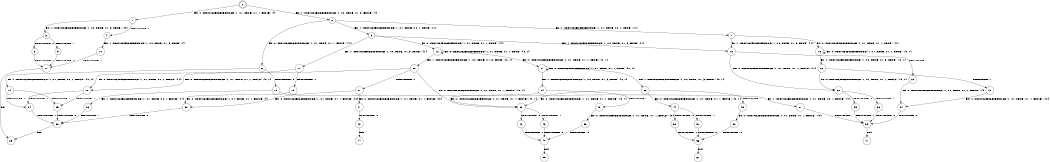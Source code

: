 digraph BCG {
size = "7, 10.5";
center = TRUE;
node [shape = circle];
0 [peripheries = 2];
0 -> 1 [label = "EX !0 !ATOMIC_EXCH_BRANCH (1, +1, TRUE, +1, 1, FALSE) !{}"];
0 -> 2 [label = "EX !1 !ATOMIC_EXCH_BRANCH (1, +0, TRUE, +1, 3, FALSE) !{}"];
1 -> 3 [label = "EX !1 !ATOMIC_EXCH_BRANCH (1, +0, TRUE, +1, 3, TRUE) !{0}"];
1 -> 4 [label = "TERMINATE !0"];
2 -> 5 [label = "EX !1 !ATOMIC_EXCH_BRANCH (1, +1, TRUE, +0, 1, TRUE) !{1}"];
2 -> 6 [label = "EX !0 !ATOMIC_EXCH_BRANCH (1, +1, TRUE, +1, 1, FALSE) !{1}"];
2 -> 7 [label = "EX !1 !ATOMIC_EXCH_BRANCH (1, +1, TRUE, +0, 1, TRUE) !{1}"];
3 -> 8 [label = "TERMINATE !0"];
3 -> 9 [label = "TERMINATE !1"];
4 -> 10 [label = "EX !1 !ATOMIC_EXCH_BRANCH (1, +0, TRUE, +1, 3, TRUE) !{}"];
5 -> 11 [label = "EX !1 !ATOMIC_EXCH_BRANCH (1, +0, TRUE, +1, 3, TRUE) !{1}"];
5 -> 12 [label = "EX !0 !ATOMIC_EXCH_BRANCH (1, +1, TRUE, +1, 1, TRUE) !{1}"];
5 -> 13 [label = "EX !1 !ATOMIC_EXCH_BRANCH (1, +0, TRUE, +1, 3, TRUE) !{1}"];
6 -> 14 [label = "EX !1 !ATOMIC_EXCH_BRANCH (1, +1, TRUE, +0, 1, FALSE) !{0, 1}"];
6 -> 15 [label = "TERMINATE !0"];
7 -> 16 [label = "EX !0 !ATOMIC_EXCH_BRANCH (1, +1, TRUE, +1, 1, TRUE) !{1}"];
7 -> 13 [label = "EX !1 !ATOMIC_EXCH_BRANCH (1, +0, TRUE, +1, 3, TRUE) !{1}"];
8 -> 17 [label = "TERMINATE !1"];
9 -> 17 [label = "TERMINATE !0"];
10 -> 17 [label = "TERMINATE !1"];
11 -> 18 [label = "EX !0 !ATOMIC_EXCH_BRANCH (1, +1, TRUE, +1, 1, FALSE) !{1}"];
11 -> 19 [label = "TERMINATE !1"];
12 -> 12 [label = "EX !0 !ATOMIC_EXCH_BRANCH (1, +1, TRUE, +1, 1, TRUE) !{0, 1}"];
12 -> 20 [label = "EX !1 !ATOMIC_EXCH_BRANCH (1, +0, TRUE, +1, 3, TRUE) !{0, 1}"];
12 -> 21 [label = "EX !0 !ATOMIC_EXCH_BRANCH (1, +1, TRUE, +1, 1, TRUE) !{0, 1}"];
13 -> 22 [label = "EX !0 !ATOMIC_EXCH_BRANCH (1, +1, TRUE, +1, 1, FALSE) !{1}"];
13 -> 23 [label = "TERMINATE !1"];
14 -> 24 [label = "TERMINATE !0"];
14 -> 25 [label = "TERMINATE !1"];
15 -> 26 [label = "EX !1 !ATOMIC_EXCH_BRANCH (1, +1, TRUE, +0, 1, FALSE) !{1}"];
15 -> 27 [label = "EX !1 !ATOMIC_EXCH_BRANCH (1, +1, TRUE, +0, 1, FALSE) !{1}"];
16 -> 16 [label = "EX !0 !ATOMIC_EXCH_BRANCH (1, +1, TRUE, +1, 1, TRUE) !{0, 1}"];
16 -> 28 [label = "EX !1 !ATOMIC_EXCH_BRANCH (1, +0, TRUE, +1, 3, TRUE) !{0, 1}"];
17 -> 29 [label = "exit"];
18 -> 24 [label = "TERMINATE !0"];
18 -> 25 [label = "TERMINATE !1"];
19 -> 30 [label = "EX !0 !ATOMIC_EXCH_BRANCH (1, +1, TRUE, +1, 1, FALSE) !{}"];
20 -> 18 [label = "EX !0 !ATOMIC_EXCH_BRANCH (1, +1, TRUE, +1, 1, FALSE) !{0, 1}"];
20 -> 31 [label = "TERMINATE !1"];
20 -> 32 [label = "EX !0 !ATOMIC_EXCH_BRANCH (1, +1, TRUE, +1, 1, FALSE) !{0, 1}"];
21 -> 33 [label = "EX !1 !ATOMIC_EXCH_BRANCH (1, +0, TRUE, +1, 3, TRUE) !{0, 1}"];
21 -> 21 [label = "EX !0 !ATOMIC_EXCH_BRANCH (1, +1, TRUE, +1, 1, TRUE) !{0, 1}"];
21 -> 34 [label = "EX !1 !ATOMIC_EXCH_BRANCH (1, +0, TRUE, +1, 3, TRUE) !{0, 1}"];
22 -> 35 [label = "TERMINATE !0"];
22 -> 36 [label = "TERMINATE !1"];
23 -> 37 [label = "EX !0 !ATOMIC_EXCH_BRANCH (1, +1, TRUE, +1, 1, FALSE) !{}"];
24 -> 38 [label = "TERMINATE !1"];
25 -> 38 [label = "TERMINATE !0"];
26 -> 38 [label = "TERMINATE !1"];
27 -> 39 [label = "TERMINATE !1"];
28 -> 22 [label = "EX !0 !ATOMIC_EXCH_BRANCH (1, +1, TRUE, +1, 1, FALSE) !{0, 1}"];
28 -> 40 [label = "TERMINATE !1"];
30 -> 38 [label = "TERMINATE !0"];
31 -> 30 [label = "EX !0 !ATOMIC_EXCH_BRANCH (1, +1, TRUE, +1, 1, FALSE) !{0}"];
31 -> 41 [label = "EX !0 !ATOMIC_EXCH_BRANCH (1, +1, TRUE, +1, 1, FALSE) !{0}"];
32 -> 42 [label = "TERMINATE !0"];
32 -> 43 [label = "TERMINATE !1"];
33 -> 44 [label = "EX !0 !ATOMIC_EXCH_BRANCH (1, +1, TRUE, +1, 1, FALSE) !{0, 1}"];
33 -> 45 [label = "TERMINATE !1"];
33 -> 32 [label = "EX !0 !ATOMIC_EXCH_BRANCH (1, +1, TRUE, +1, 1, FALSE) !{0, 1}"];
34 -> 32 [label = "EX !0 !ATOMIC_EXCH_BRANCH (1, +1, TRUE, +1, 1, FALSE) !{0, 1}"];
34 -> 46 [label = "TERMINATE !1"];
35 -> 39 [label = "TERMINATE !1"];
36 -> 39 [label = "TERMINATE !0"];
37 -> 39 [label = "TERMINATE !0"];
38 -> 29 [label = "exit"];
39 -> 47 [label = "exit"];
40 -> 37 [label = "EX !0 !ATOMIC_EXCH_BRANCH (1, +1, TRUE, +1, 1, FALSE) !{0}"];
41 -> 48 [label = "TERMINATE !0"];
42 -> 49 [label = "TERMINATE !1"];
43 -> 49 [label = "TERMINATE !0"];
44 -> 50 [label = "TERMINATE !0"];
44 -> 51 [label = "TERMINATE !1"];
45 -> 52 [label = "EX !0 !ATOMIC_EXCH_BRANCH (1, +1, TRUE, +1, 1, FALSE) !{0}"];
46 -> 53 [label = "EX !0 !ATOMIC_EXCH_BRANCH (1, +1, TRUE, +1, 1, FALSE) !{0}"];
48 -> 54 [label = "exit"];
49 -> 55 [label = "exit"];
50 -> 56 [label = "TERMINATE !1"];
51 -> 56 [label = "TERMINATE !0"];
52 -> 56 [label = "TERMINATE !0"];
53 -> 49 [label = "TERMINATE !0"];
56 -> 57 [label = "exit"];
}
